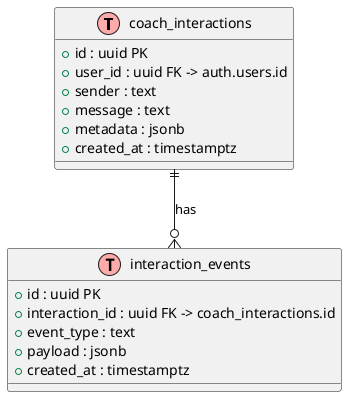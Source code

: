 @startuml
!define Table(name,desc) class name as "desc" << (T,#FFAAAA) >>
' Database schema ERD for Epic 2.3

Table(coach_interactions, "coach_interactions") {
  + id : uuid PK
  + user_id : uuid FK -> auth.users.id
  + sender : text
  + message : text
  + metadata : jsonb
  + created_at : timestamptz
}

Table(interaction_events, "interaction_events") {
  + id : uuid PK
  + interaction_id : uuid FK -> coach_interactions.id
  + event_type : text
  + payload : jsonb
  + created_at : timestamptz
}

coach_interactions ||--o{ interaction_events : "has"
@enduml 
